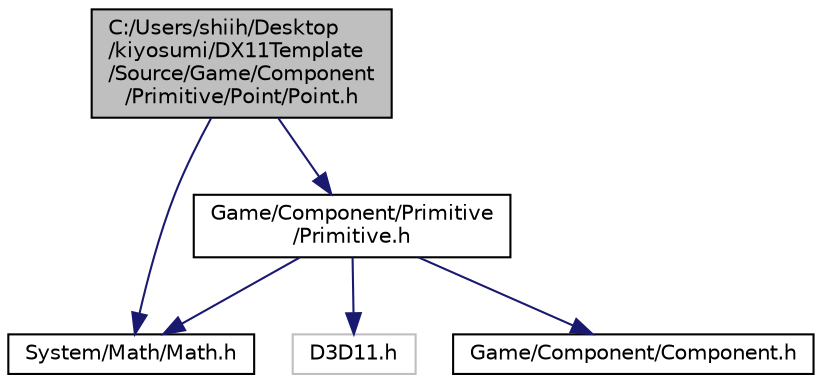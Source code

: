 digraph "C:/Users/shiih/Desktop/kiyosumi/DX11Template/Source/Game/Component/Primitive/Point/Point.h"
{
 // LATEX_PDF_SIZE
  edge [fontname="Helvetica",fontsize="10",labelfontname="Helvetica",labelfontsize="10"];
  node [fontname="Helvetica",fontsize="10",shape=record];
  Node1 [label="C:/Users/shiih/Desktop\l/kiyosumi/DX11Template\l/Source/Game/Component\l/Primitive/Point/Point.h",height=0.2,width=0.4,color="black", fillcolor="grey75", style="filled", fontcolor="black",tooltip="点を描画(コンポーネント)"];
  Node1 -> Node2 [color="midnightblue",fontsize="10",style="solid",fontname="Helvetica"];
  Node2 [label="System/Math/Math.h",height=0.2,width=0.4,color="black", fillcolor="white", style="filled",URL="$_math_8h.html",tooltip="算術系便利ファイル"];
  Node1 -> Node3 [color="midnightblue",fontsize="10",style="solid",fontname="Helvetica"];
  Node3 [label="Game/Component/Primitive\l/Primitive.h",height=0.2,width=0.4,color="black", fillcolor="white", style="filled",URL="$_primitive_8h.html",tooltip="プリミティブ(親クラス)"];
  Node3 -> Node4 [color="midnightblue",fontsize="10",style="solid",fontname="Helvetica"];
  Node4 [label="D3D11.h",height=0.2,width=0.4,color="grey75", fillcolor="white", style="filled",tooltip=" "];
  Node3 -> Node5 [color="midnightblue",fontsize="10",style="solid",fontname="Helvetica"];
  Node5 [label="Game/Component/Component.h",height=0.2,width=0.4,color="black", fillcolor="white", style="filled",URL="$_component_8h.html",tooltip="コンポーネント"];
  Node3 -> Node2 [color="midnightblue",fontsize="10",style="solid",fontname="Helvetica"];
}
